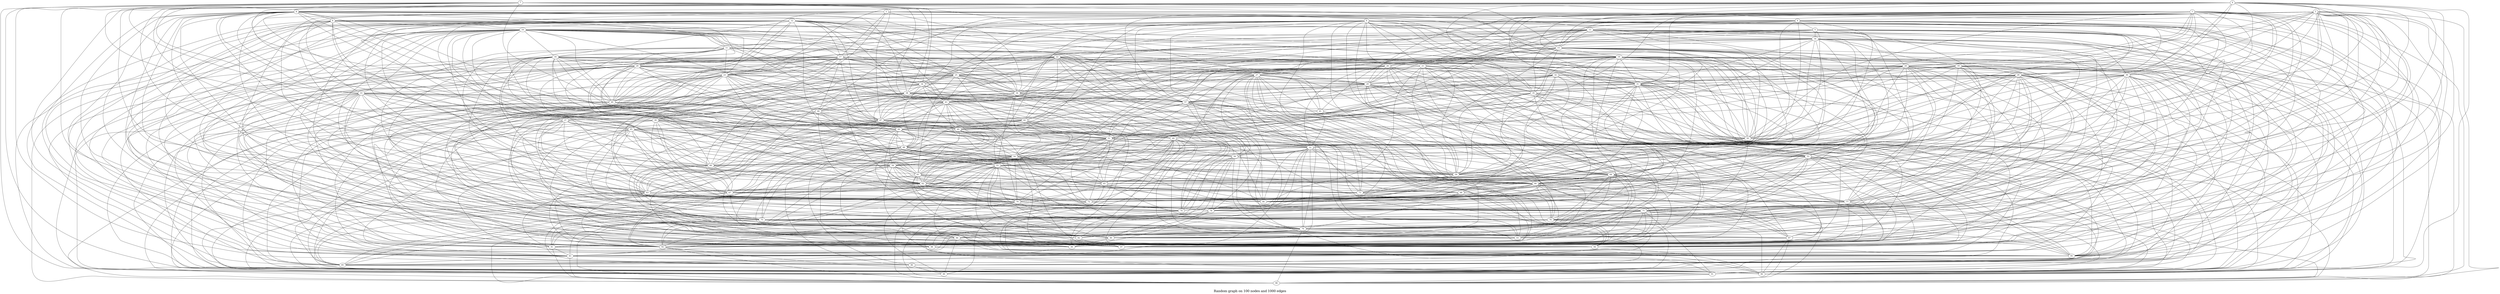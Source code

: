 /*****
Random graph on 100 nodes and 1000 edges
*****/

graph G {
  graph [splines=true overlap=false]
  node  [shape=ellipse, width=0.3, height=0.3]
  0 [label="0"];
  1 [label="1"];
  2 [label="2"];
  3 [label="3"];
  4 [label="4"];
  5 [label="5"];
  6 [label="6"];
  7 [label="7"];
  8 [label="8"];
  9 [label="9"];
  10 [label="10"];
  11 [label="11"];
  12 [label="12"];
  13 [label="13"];
  14 [label="14"];
  15 [label="15"];
  16 [label="16"];
  17 [label="17"];
  18 [label="18"];
  19 [label="19"];
  20 [label="20"];
  21 [label="21"];
  22 [label="22"];
  23 [label="23"];
  24 [label="24"];
  25 [label="25"];
  26 [label="26"];
  27 [label="27"];
  28 [label="28"];
  29 [label="29"];
  30 [label="30"];
  31 [label="31"];
  32 [label="32"];
  33 [label="33"];
  34 [label="34"];
  35 [label="35"];
  36 [label="36"];
  37 [label="37"];
  38 [label="38"];
  39 [label="39"];
  40 [label="40"];
  41 [label="41"];
  42 [label="42"];
  43 [label="43"];
  44 [label="44"];
  45 [label="45"];
  46 [label="46"];
  47 [label="47"];
  48 [label="48"];
  49 [label="49"];
  50 [label="50"];
  51 [label="51"];
  52 [label="52"];
  53 [label="53"];
  54 [label="54"];
  55 [label="55"];
  56 [label="56"];
  57 [label="57"];
  58 [label="58"];
  59 [label="59"];
  60 [label="60"];
  61 [label="61"];
  62 [label="62"];
  63 [label="63"];
  64 [label="64"];
  65 [label="65"];
  66 [label="66"];
  67 [label="67"];
  68 [label="68"];
  69 [label="69"];
  70 [label="70"];
  71 [label="71"];
  72 [label="72"];
  73 [label="73"];
  74 [label="74"];
  75 [label="75"];
  76 [label="76"];
  77 [label="77"];
  78 [label="78"];
  79 [label="79"];
  80 [label="80"];
  81 [label="81"];
  82 [label="82"];
  83 [label="83"];
  84 [label="84"];
  85 [label="85"];
  86 [label="86"];
  87 [label="87"];
  88 [label="88"];
  89 [label="89"];
  90 [label="90"];
  91 [label="91"];
  92 [label="92"];
  93 [label="93"];
  94 [label="94"];
  95 [label="95"];
  96 [label="96"];
  97 [label="97"];
  98 [label="98"];
  99 [label="99"];
  0 -- 10;
  0 -- 17;
  0 -- 20;
  0 -- 24;
  0 -- 26;
  0 -- 31;
  0 -- 43;
  0 -- 44;
  0 -- 56;
  0 -- 57;
  0 -- 58;
  0 -- 59;
  0 -- 62;
  0 -- 64;
  0 -- 70;
  0 -- 72;
  0 -- 78;
  0 -- 80;
  0 -- 83;
  0 -- 85;
  0 -- 86;
  0 -- 89;
  0 -- 92;
  0 -- 95;
  0 -- 96;
  0 -- 97;
  0 -- 98;
  1 -- 9;
  1 -- 18;
  1 -- 19;
  1 -- 24;
  1 -- 29;
  1 -- 30;
  1 -- 31;
  1 -- 34;
  1 -- 46;
  1 -- 50;
  1 -- 51;
  1 -- 53;
  1 -- 56;
  1 -- 59;
  1 -- 65;
  1 -- 71;
  1 -- 72;
  1 -- 79;
  1 -- 94;
  1 -- 97;
  1 -- 98;
  2 -- 4;
  2 -- 17;
  2 -- 20;
  2 -- 33;
  2 -- 36;
  2 -- 39;
  2 -- 45;
  2 -- 63;
  2 -- 65;
  2 -- 75;
  2 -- 89;
  2 -- 95;
  2 -- 99;
  3 -- 4;
  3 -- 15;
  3 -- 21;
  3 -- 24;
  3 -- 30;
  3 -- 31;
  3 -- 32;
  3 -- 37;
  3 -- 40;
  3 -- 52;
  3 -- 57;
  3 -- 66;
  3 -- 69;
  3 -- 70;
  3 -- 73;
  3 -- 75;
  3 -- 76;
  3 -- 79;
  3 -- 80;
  3 -- 87;
  3 -- 90;
  3 -- 93;
  3 -- 95;
  3 -- 98;
  4 -- 5;
  4 -- 11;
  4 -- 13;
  4 -- 20;
  4 -- 28;
  4 -- 37;
  4 -- 41;
  4 -- 48;
  4 -- 51;
  4 -- 56;
  4 -- 60;
  4 -- 62;
  4 -- 77;
  4 -- 80;
  4 -- 81;
  4 -- 94;
  5 -- 14;
  5 -- 26;
  5 -- 27;
  5 -- 28;
  5 -- 29;
  5 -- 36;
  5 -- 40;
  5 -- 43;
  5 -- 57;
  5 -- 58;
  5 -- 64;
  5 -- 73;
  5 -- 76;
  5 -- 80;
  5 -- 82;
  5 -- 95;
  6 -- 8;
  6 -- 15;
  6 -- 23;
  6 -- 28;
  6 -- 30;
  6 -- 35;
  6 -- 50;
  6 -- 55;
  6 -- 60;
  6 -- 62;
  6 -- 66;
  6 -- 67;
  6 -- 68;
  6 -- 70;
  6 -- 77;
  6 -- 78;
  6 -- 79;
  6 -- 83;
  6 -- 96;
  7 -- 8;
  7 -- 15;
  7 -- 19;
  7 -- 33;
  7 -- 34;
  7 -- 38;
  7 -- 40;
  7 -- 41;
  7 -- 43;
  7 -- 47;
  7 -- 49;
  7 -- 54;
  7 -- 86;
  7 -- 89;
  7 -- 91;
  7 -- 94;
  8 -- 9;
  8 -- 11;
  8 -- 15;
  8 -- 20;
  8 -- 33;
  8 -- 36;
  8 -- 37;
  8 -- 38;
  8 -- 39;
  8 -- 44;
  8 -- 47;
  8 -- 50;
  8 -- 52;
  8 -- 54;
  8 -- 56;
  8 -- 62;
  8 -- 74;
  8 -- 76;
  8 -- 77;
  8 -- 80;
  8 -- 83;
  8 -- 94;
  8 -- 97;
  9 -- 10;
  9 -- 23;
  9 -- 29;
  9 -- 31;
  9 -- 36;
  9 -- 37;
  9 -- 44;
  9 -- 57;
  9 -- 61;
  9 -- 63;
  9 -- 75;
  9 -- 80;
  9 -- 90;
  9 -- 96;
  9 -- 99;
  10 -- 11;
  10 -- 14;
  10 -- 16;
  10 -- 17;
  10 -- 25;
  10 -- 33;
  10 -- 34;
  10 -- 35;
  10 -- 36;
  10 -- 40;
  10 -- 45;
  10 -- 47;
  10 -- 50;
  10 -- 51;
  10 -- 57;
  10 -- 58;
  10 -- 59;
  10 -- 60;
  10 -- 62;
  10 -- 69;
  10 -- 79;
  10 -- 80;
  10 -- 81;
  10 -- 82;
  10 -- 83;
  10 -- 89;
  10 -- 93;
  10 -- 94;
  11 -- 16;
  11 -- 20;
  11 -- 21;
  11 -- 22;
  11 -- 23;
  11 -- 31;
  11 -- 42;
  11 -- 44;
  11 -- 52;
  11 -- 55;
  11 -- 57;
  11 -- 62;
  11 -- 63;
  11 -- 90;
  12 -- 13;
  12 -- 16;
  12 -- 17;
  12 -- 19;
  12 -- 21;
  12 -- 25;
  12 -- 26;
  12 -- 36;
  12 -- 40;
  12 -- 43;
  12 -- 51;
  12 -- 60;
  12 -- 63;
  12 -- 67;
  12 -- 68;
  12 -- 76;
  12 -- 79;
  12 -- 80;
  12 -- 81;
  12 -- 83;
  12 -- 84;
  12 -- 95;
  12 -- 99;
  13 -- 14;
  13 -- 15;
  13 -- 21;
  13 -- 22;
  13 -- 26;
  13 -- 30;
  13 -- 35;
  13 -- 36;
  13 -- 42;
  13 -- 49;
  13 -- 50;
  13 -- 61;
  13 -- 69;
  13 -- 70;
  13 -- 80;
  13 -- 84;
  13 -- 91;
  13 -- 95;
  14 -- 15;
  14 -- 16;
  14 -- 18;
  14 -- 25;
  14 -- 31;
  14 -- 39;
  14 -- 48;
  14 -- 54;
  14 -- 60;
  14 -- 62;
  14 -- 63;
  14 -- 65;
  14 -- 78;
  14 -- 83;
  14 -- 94;
  14 -- 95;
  14 -- 96;
  14 -- 98;
  15 -- 19;
  15 -- 20;
  15 -- 29;
  15 -- 35;
  15 -- 42;
  15 -- 47;
  15 -- 49;
  15 -- 50;
  15 -- 52;
  15 -- 59;
  15 -- 74;
  15 -- 77;
  15 -- 78;
  15 -- 81;
  15 -- 87;
  15 -- 92;
  15 -- 94;
  16 -- 20;
  16 -- 27;
  16 -- 35;
  16 -- 37;
  16 -- 38;
  16 -- 40;
  16 -- 42;
  16 -- 47;
  16 -- 48;
  16 -- 56;
  16 -- 57;
  16 -- 59;
  16 -- 61;
  16 -- 63;
  16 -- 70;
  16 -- 84;
  16 -- 90;
  16 -- 92;
  16 -- 98;
  17 -- 18;
  17 -- 23;
  17 -- 25;
  17 -- 26;
  17 -- 31;
  17 -- 32;
  17 -- 34;
  17 -- 35;
  17 -- 36;
  17 -- 39;
  17 -- 41;
  17 -- 43;
  17 -- 46;
  17 -- 49;
  17 -- 70;
  17 -- 75;
  17 -- 76;
  17 -- 79;
  17 -- 83;
  17 -- 85;
  17 -- 88;
  17 -- 92;
  17 -- 95;
  18 -- 25;
  18 -- 29;
  18 -- 44;
  18 -- 49;
  18 -- 50;
  18 -- 53;
  18 -- 54;
  18 -- 74;
  18 -- 75;
  18 -- 77;
  18 -- 79;
  18 -- 88;
  18 -- 91;
  18 -- 94;
  18 -- 96;
  19 -- 20;
  19 -- 23;
  19 -- 25;
  19 -- 26;
  19 -- 28;
  19 -- 31;
  19 -- 32;
  19 -- 37;
  19 -- 42;
  19 -- 50;
  19 -- 59;
  19 -- 64;
  19 -- 66;
  19 -- 67;
  19 -- 70;
  19 -- 71;
  19 -- 72;
  19 -- 75;
  19 -- 77;
  19 -- 85;
  19 -- 86;
  19 -- 90;
  19 -- 91;
  19 -- 94;
  19 -- 95;
  19 -- 96;
  19 -- 99;
  20 -- 23;
  20 -- 25;
  20 -- 31;
  20 -- 36;
  20 -- 40;
  20 -- 44;
  20 -- 48;
  20 -- 60;
  20 -- 62;
  20 -- 64;
  20 -- 67;
  20 -- 68;
  20 -- 81;
  20 -- 92;
  20 -- 94;
  20 -- 97;
  20 -- 99;
  21 -- 25;
  21 -- 30;
  21 -- 35;
  21 -- 36;
  21 -- 38;
  21 -- 47;
  21 -- 54;
  21 -- 56;
  21 -- 59;
  21 -- 66;
  21 -- 67;
  21 -- 74;
  21 -- 75;
  21 -- 79;
  21 -- 84;
  21 -- 86;
  21 -- 87;
  21 -- 95;
  21 -- 99;
  22 -- 23;
  22 -- 24;
  22 -- 27;
  22 -- 29;
  22 -- 40;
  22 -- 42;
  22 -- 47;
  22 -- 48;
  22 -- 53;
  22 -- 60;
  22 -- 66;
  22 -- 73;
  22 -- 74;
  22 -- 81;
  22 -- 85;
  22 -- 89;
  22 -- 90;
  22 -- 93;
  23 -- 29;
  23 -- 40;
  23 -- 46;
  23 -- 47;
  23 -- 54;
  23 -- 57;
  23 -- 62;
  23 -- 69;
  23 -- 72;
  23 -- 75;
  23 -- 78;
  23 -- 83;
  23 -- 88;
  23 -- 89;
  23 -- 94;
  23 -- 96;
  24 -- 31;
  24 -- 32;
  24 -- 43;
  24 -- 47;
  24 -- 49;
  24 -- 53;
  24 -- 61;
  24 -- 65;
  24 -- 66;
  24 -- 76;
  24 -- 77;
  24 -- 80;
  24 -- 84;
  24 -- 94;
  24 -- 95;
  24 -- 96;
  24 -- 97;
  25 -- 29;
  25 -- 34;
  25 -- 36;
  25 -- 54;
  25 -- 61;
  25 -- 69;
  25 -- 71;
  25 -- 73;
  25 -- 78;
  25 -- 81;
  25 -- 84;
  25 -- 86;
  25 -- 89;
  26 -- 27;
  26 -- 29;
  26 -- 51;
  26 -- 52;
  26 -- 54;
  26 -- 81;
  26 -- 87;
  26 -- 91;
  26 -- 93;
  26 -- 94;
  26 -- 97;
  27 -- 29;
  27 -- 34;
  27 -- 41;
  27 -- 43;
  27 -- 50;
  27 -- 51;
  27 -- 52;
  27 -- 59;
  27 -- 65;
  27 -- 68;
  27 -- 73;
  27 -- 78;
  27 -- 85;
  27 -- 87;
  27 -- 93;
  27 -- 94;
  27 -- 99;
  28 -- 29;
  28 -- 33;
  28 -- 36;
  28 -- 43;
  28 -- 44;
  28 -- 45;
  28 -- 50;
  28 -- 52;
  28 -- 59;
  28 -- 66;
  28 -- 70;
  28 -- 71;
  28 -- 72;
  28 -- 77;
  28 -- 78;
  28 -- 83;
  28 -- 89;
  28 -- 91;
  28 -- 93;
  29 -- 38;
  29 -- 53;
  29 -- 57;
  29 -- 60;
  29 -- 62;
  29 -- 64;
  29 -- 76;
  29 -- 88;
  29 -- 93;
  29 -- 96;
  29 -- 99;
  30 -- 31;
  30 -- 51;
  30 -- 53;
  30 -- 55;
  30 -- 66;
  30 -- 72;
  30 -- 76;
  30 -- 79;
  30 -- 80;
  30 -- 81;
  30 -- 85;
  30 -- 86;
  30 -- 90;
  30 -- 94;
  31 -- 35;
  31 -- 36;
  31 -- 38;
  31 -- 49;
  31 -- 50;
  31 -- 53;
  31 -- 57;
  31 -- 63;
  31 -- 74;
  31 -- 86;
  31 -- 88;
  31 -- 90;
  31 -- 91;
  31 -- 95;
  31 -- 96;
  32 -- 34;
  32 -- 41;
  32 -- 44;
  32 -- 51;
  32 -- 57;
  32 -- 59;
  32 -- 62;
  32 -- 64;
  32 -- 71;
  32 -- 72;
  32 -- 74;
  32 -- 83;
  33 -- 39;
  33 -- 40;
  33 -- 42;
  33 -- 43;
  33 -- 55;
  33 -- 57;
  33 -- 58;
  33 -- 60;
  33 -- 62;
  33 -- 75;
  33 -- 81;
  33 -- 84;
  33 -- 86;
  33 -- 91;
  33 -- 92;
  33 -- 94;
  33 -- 97;
  34 -- 38;
  34 -- 48;
  34 -- 49;
  34 -- 50;
  34 -- 66;
  34 -- 67;
  34 -- 74;
  34 -- 85;
  34 -- 91;
  34 -- 92;
  34 -- 98;
  35 -- 55;
  35 -- 57;
  35 -- 59;
  35 -- 63;
  35 -- 68;
  35 -- 79;
  35 -- 83;
  35 -- 87;
  35 -- 89;
  35 -- 93;
  35 -- 98;
  36 -- 43;
  36 -- 46;
  36 -- 54;
  36 -- 55;
  36 -- 56;
  36 -- 59;
  36 -- 63;
  36 -- 74;
  36 -- 79;
  36 -- 91;
  36 -- 93;
  37 -- 45;
  37 -- 58;
  37 -- 63;
  37 -- 66;
  37 -- 70;
  37 -- 73;
  37 -- 75;
  37 -- 79;
  37 -- 85;
  37 -- 87;
  37 -- 99;
  38 -- 43;
  38 -- 44;
  38 -- 46;
  38 -- 50;
  38 -- 57;
  38 -- 59;
  38 -- 62;
  38 -- 63;
  38 -- 64;
  38 -- 82;
  38 -- 94;
  39 -- 44;
  39 -- 49;
  39 -- 52;
  39 -- 54;
  39 -- 58;
  39 -- 67;
  39 -- 70;
  39 -- 72;
  39 -- 84;
  39 -- 95;
  39 -- 98;
  40 -- 49;
  40 -- 53;
  40 -- 54;
  40 -- 56;
  40 -- 65;
  40 -- 79;
  40 -- 81;
  40 -- 91;
  40 -- 96;
  41 -- 47;
  41 -- 52;
  41 -- 71;
  41 -- 77;
  41 -- 81;
  42 -- 44;
  42 -- 45;
  42 -- 48;
  42 -- 49;
  42 -- 55;
  42 -- 60;
  42 -- 65;
  42 -- 69;
  42 -- 82;
  42 -- 92;
  42 -- 99;
  43 -- 45;
  43 -- 46;
  43 -- 52;
  43 -- 55;
  43 -- 63;
  43 -- 67;
  43 -- 70;
  43 -- 72;
  43 -- 86;
  43 -- 88;
  43 -- 92;
  43 -- 97;
  44 -- 48;
  44 -- 50;
  44 -- 51;
  44 -- 58;
  44 -- 65;
  44 -- 68;
  44 -- 71;
  44 -- 75;
  44 -- 78;
  44 -- 88;
  44 -- 90;
  44 -- 95;
  45 -- 48;
  45 -- 51;
  45 -- 61;
  45 -- 62;
  45 -- 65;
  45 -- 70;
  45 -- 73;
  45 -- 75;
  45 -- 76;
  45 -- 83;
  45 -- 85;
  45 -- 94;
  45 -- 99;
  46 -- 47;
  46 -- 51;
  46 -- 55;
  46 -- 61;
  46 -- 70;
  46 -- 76;
  46 -- 89;
  46 -- 99;
  47 -- 49;
  47 -- 51;
  47 -- 53;
  47 -- 63;
  47 -- 69;
  47 -- 77;
  47 -- 85;
  47 -- 88;
  47 -- 96;
  48 -- 53;
  48 -- 54;
  48 -- 65;
  48 -- 72;
  48 -- 75;
  48 -- 78;
  48 -- 80;
  48 -- 85;
  48 -- 92;
  49 -- 51;
  49 -- 61;
  49 -- 67;
  49 -- 71;
  49 -- 79;
  49 -- 86;
  49 -- 90;
  49 -- 94;
  49 -- 95;
  50 -- 59;
  50 -- 68;
  50 -- 71;
  50 -- 89;
  50 -- 91;
  51 -- 52;
  51 -- 56;
  51 -- 58;
  51 -- 59;
  51 -- 61;
  51 -- 64;
  51 -- 65;
  51 -- 70;
  51 -- 72;
  51 -- 92;
  51 -- 98;
  52 -- 54;
  52 -- 56;
  52 -- 61;
  52 -- 66;
  52 -- 70;
  52 -- 79;
  52 -- 81;
  52 -- 82;
  52 -- 86;
  52 -- 90;
  52 -- 92;
  52 -- 94;
  53 -- 58;
  53 -- 65;
  53 -- 66;
  53 -- 71;
  53 -- 78;
  53 -- 79;
  53 -- 83;
  53 -- 89;
  53 -- 91;
  53 -- 95;
  53 -- 96;
  53 -- 99;
  54 -- 58;
  54 -- 59;
  54 -- 60;
  54 -- 62;
  54 -- 68;
  54 -- 70;
  54 -- 77;
  54 -- 92;
  54 -- 97;
  55 -- 59;
  55 -- 62;
  55 -- 79;
  55 -- 80;
  55 -- 82;
  55 -- 84;
  55 -- 89;
  55 -- 90;
  55 -- 94;
  55 -- 96;
  55 -- 99;
  56 -- 59;
  56 -- 66;
  56 -- 72;
  56 -- 74;
  56 -- 78;
  56 -- 79;
  56 -- 80;
  56 -- 99;
  57 -- 60;
  57 -- 61;
  57 -- 76;
  57 -- 77;
  57 -- 79;
  57 -- 85;
  57 -- 93;
  57 -- 94;
  57 -- 96;
  58 -- 59;
  58 -- 61;
  58 -- 62;
  58 -- 63;
  58 -- 70;
  58 -- 71;
  58 -- 73;
  58 -- 85;
  58 -- 86;
  58 -- 95;
  59 -- 73;
  59 -- 77;
  59 -- 78;
  59 -- 87;
  59 -- 99;
  60 -- 64;
  60 -- 67;
  60 -- 72;
  60 -- 89;
  60 -- 92;
  60 -- 93;
  60 -- 94;
  61 -- 62;
  61 -- 65;
  61 -- 66;
  61 -- 76;
  61 -- 78;
  61 -- 81;
  61 -- 82;
  61 -- 87;
  61 -- 97;
  62 -- 63;
  62 -- 70;
  62 -- 73;
  62 -- 74;
  62 -- 76;
  62 -- 85;
  63 -- 70;
  63 -- 74;
  63 -- 81;
  63 -- 88;
  63 -- 91;
  63 -- 92;
  64 -- 73;
  64 -- 76;
  64 -- 82;
  64 -- 90;
  64 -- 91;
  64 -- 92;
  64 -- 93;
  64 -- 94;
  64 -- 97;
  65 -- 67;
  65 -- 71;
  65 -- 79;
  65 -- 81;
  65 -- 89;
  66 -- 67;
  66 -- 68;
  66 -- 76;
  66 -- 78;
  66 -- 80;
  66 -- 90;
  66 -- 95;
  66 -- 98;
  66 -- 99;
  67 -- 72;
  67 -- 80;
  67 -- 85;
  67 -- 89;
  68 -- 75;
  68 -- 79;
  68 -- 90;
  68 -- 94;
  68 -- 95;
  69 -- 70;
  69 -- 90;
  69 -- 91;
  69 -- 93;
  69 -- 95;
  69 -- 96;
  69 -- 97;
  70 -- 71;
  70 -- 78;
  70 -- 83;
  70 -- 85;
  70 -- 87;
  70 -- 98;
  71 -- 75;
  71 -- 76;
  71 -- 79;
  71 -- 87;
  71 -- 88;
  71 -- 91;
  71 -- 96;
  71 -- 99;
  72 -- 74;
  72 -- 83;
  72 -- 98;
  73 -- 77;
  73 -- 78;
  73 -- 89;
  74 -- 83;
  74 -- 88;
  75 -- 79;
  75 -- 81;
  75 -- 83;
  75 -- 87;
  75 -- 93;
  75 -- 98;
  76 -- 84;
  76 -- 89;
  76 -- 95;
  77 -- 79;
  77 -- 92;
  77 -- 97;
  77 -- 98;
  78 -- 80;
  78 -- 84;
  78 -- 99;
  79 -- 80;
  79 -- 82;
  79 -- 84;
  79 -- 87;
  79 -- 93;
  79 -- 98;
  80 -- 81;
  80 -- 92;
  80 -- 99;
  81 -- 83;
  81 -- 95;
  81 -- 98;
  82 -- 97;
  83 -- 85;
  83 -- 86;
  83 -- 98;
  84 -- 88;
  84 -- 89;
  84 -- 91;
  84 -- 92;
  84 -- 94;
  85 -- 91;
  85 -- 96;
  86 -- 89;
  87 -- 96;
  87 -- 97;
  87 -- 98;
  88 -- 96;
  91 -- 98;
  92 -- 96;
  92 -- 98;
  93 -- 97;
  label = "\nRandom graph on 100 nodes and 1000 edges\n";  fontsize=24;
}
